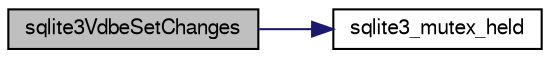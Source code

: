 digraph "sqlite3VdbeSetChanges"
{
  edge [fontname="FreeSans",fontsize="10",labelfontname="FreeSans",labelfontsize="10"];
  node [fontname="FreeSans",fontsize="10",shape=record];
  rankdir="LR";
  Node789984 [label="sqlite3VdbeSetChanges",height=0.2,width=0.4,color="black", fillcolor="grey75", style="filled", fontcolor="black"];
  Node789984 -> Node789985 [color="midnightblue",fontsize="10",style="solid",fontname="FreeSans"];
  Node789985 [label="sqlite3_mutex_held",height=0.2,width=0.4,color="black", fillcolor="white", style="filled",URL="$sqlite3_8c.html#acf77da68932b6bc163c5e68547ecc3e7"];
}

